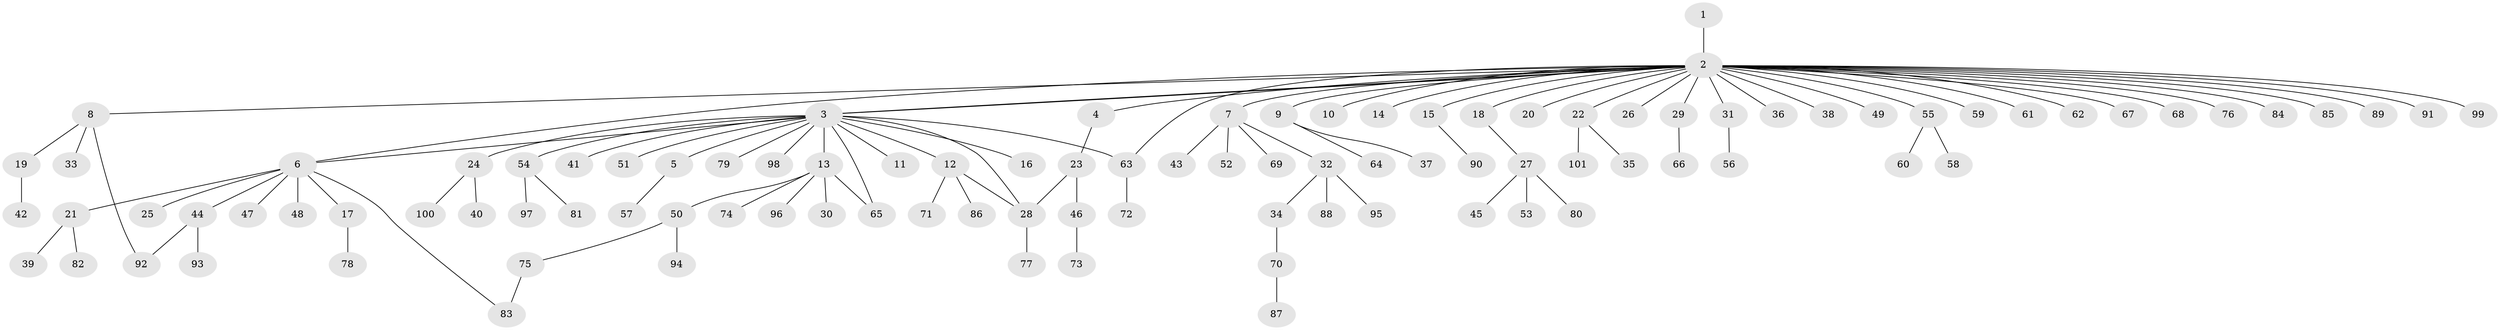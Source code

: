 // Generated by graph-tools (version 1.1) at 2025/01/03/09/25 03:01:48]
// undirected, 101 vertices, 108 edges
graph export_dot {
graph [start="1"]
  node [color=gray90,style=filled];
  1;
  2;
  3;
  4;
  5;
  6;
  7;
  8;
  9;
  10;
  11;
  12;
  13;
  14;
  15;
  16;
  17;
  18;
  19;
  20;
  21;
  22;
  23;
  24;
  25;
  26;
  27;
  28;
  29;
  30;
  31;
  32;
  33;
  34;
  35;
  36;
  37;
  38;
  39;
  40;
  41;
  42;
  43;
  44;
  45;
  46;
  47;
  48;
  49;
  50;
  51;
  52;
  53;
  54;
  55;
  56;
  57;
  58;
  59;
  60;
  61;
  62;
  63;
  64;
  65;
  66;
  67;
  68;
  69;
  70;
  71;
  72;
  73;
  74;
  75;
  76;
  77;
  78;
  79;
  80;
  81;
  82;
  83;
  84;
  85;
  86;
  87;
  88;
  89;
  90;
  91;
  92;
  93;
  94;
  95;
  96;
  97;
  98;
  99;
  100;
  101;
  1 -- 2;
  2 -- 3;
  2 -- 3;
  2 -- 4;
  2 -- 6;
  2 -- 7;
  2 -- 8;
  2 -- 9;
  2 -- 10;
  2 -- 14;
  2 -- 15;
  2 -- 18;
  2 -- 20;
  2 -- 22;
  2 -- 26;
  2 -- 29;
  2 -- 31;
  2 -- 36;
  2 -- 38;
  2 -- 49;
  2 -- 55;
  2 -- 59;
  2 -- 61;
  2 -- 62;
  2 -- 63;
  2 -- 67;
  2 -- 68;
  2 -- 76;
  2 -- 84;
  2 -- 85;
  2 -- 89;
  2 -- 91;
  2 -- 99;
  3 -- 5;
  3 -- 6;
  3 -- 11;
  3 -- 12;
  3 -- 13;
  3 -- 16;
  3 -- 24;
  3 -- 28;
  3 -- 41;
  3 -- 51;
  3 -- 54;
  3 -- 63;
  3 -- 65;
  3 -- 79;
  3 -- 98;
  4 -- 23;
  5 -- 57;
  6 -- 17;
  6 -- 21;
  6 -- 25;
  6 -- 44;
  6 -- 47;
  6 -- 48;
  6 -- 83;
  7 -- 32;
  7 -- 43;
  7 -- 52;
  7 -- 69;
  8 -- 19;
  8 -- 33;
  8 -- 92;
  9 -- 37;
  9 -- 64;
  12 -- 28;
  12 -- 71;
  12 -- 86;
  13 -- 30;
  13 -- 50;
  13 -- 65;
  13 -- 74;
  13 -- 96;
  15 -- 90;
  17 -- 78;
  18 -- 27;
  19 -- 42;
  21 -- 39;
  21 -- 82;
  22 -- 35;
  22 -- 101;
  23 -- 28;
  23 -- 46;
  24 -- 40;
  24 -- 100;
  27 -- 45;
  27 -- 53;
  27 -- 80;
  28 -- 77;
  29 -- 66;
  31 -- 56;
  32 -- 34;
  32 -- 88;
  32 -- 95;
  34 -- 70;
  44 -- 92;
  44 -- 93;
  46 -- 73;
  50 -- 75;
  50 -- 94;
  54 -- 81;
  54 -- 97;
  55 -- 58;
  55 -- 60;
  63 -- 72;
  70 -- 87;
  75 -- 83;
}
